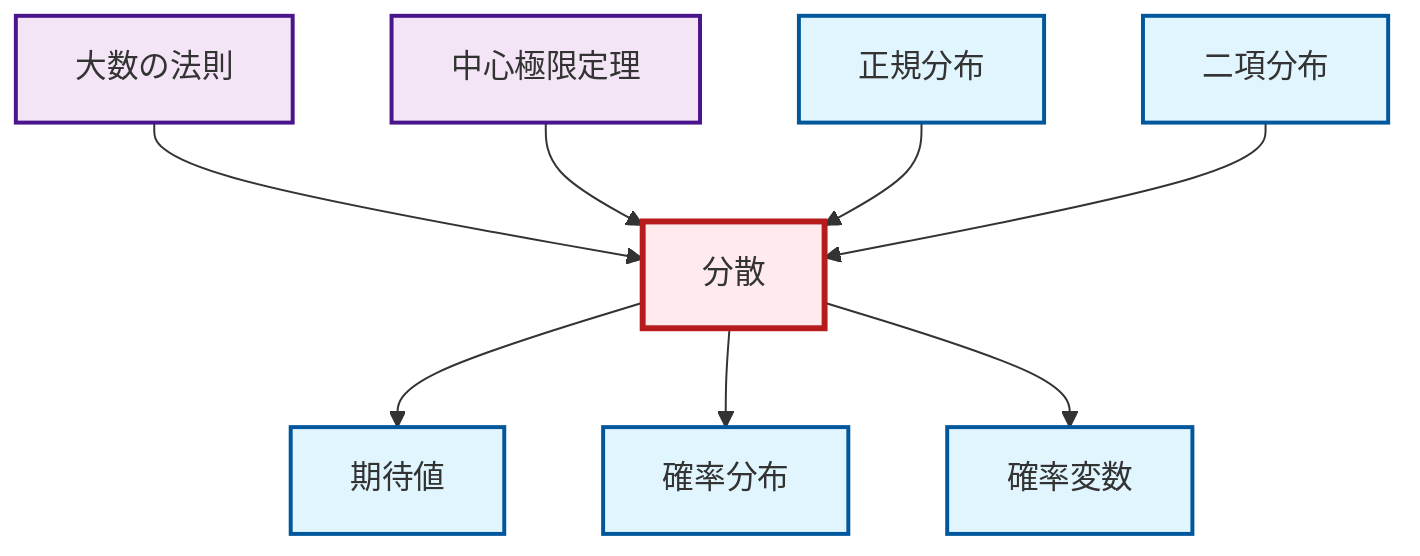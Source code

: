 graph TD
    classDef definition fill:#e1f5fe,stroke:#01579b,stroke-width:2px
    classDef theorem fill:#f3e5f5,stroke:#4a148c,stroke-width:2px
    classDef axiom fill:#fff3e0,stroke:#e65100,stroke-width:2px
    classDef example fill:#e8f5e9,stroke:#1b5e20,stroke-width:2px
    classDef current fill:#ffebee,stroke:#b71c1c,stroke-width:3px
    thm-law-of-large-numbers["大数の法則"]:::theorem
    def-expectation["期待値"]:::definition
    def-binomial-distribution["二項分布"]:::definition
    def-random-variable["確率変数"]:::definition
    def-variance["分散"]:::definition
    def-probability-distribution["確率分布"]:::definition
    def-normal-distribution["正規分布"]:::definition
    thm-central-limit["中心極限定理"]:::theorem
    def-variance --> def-expectation
    thm-law-of-large-numbers --> def-variance
    def-variance --> def-probability-distribution
    def-variance --> def-random-variable
    thm-central-limit --> def-variance
    def-normal-distribution --> def-variance
    def-binomial-distribution --> def-variance
    class def-variance current